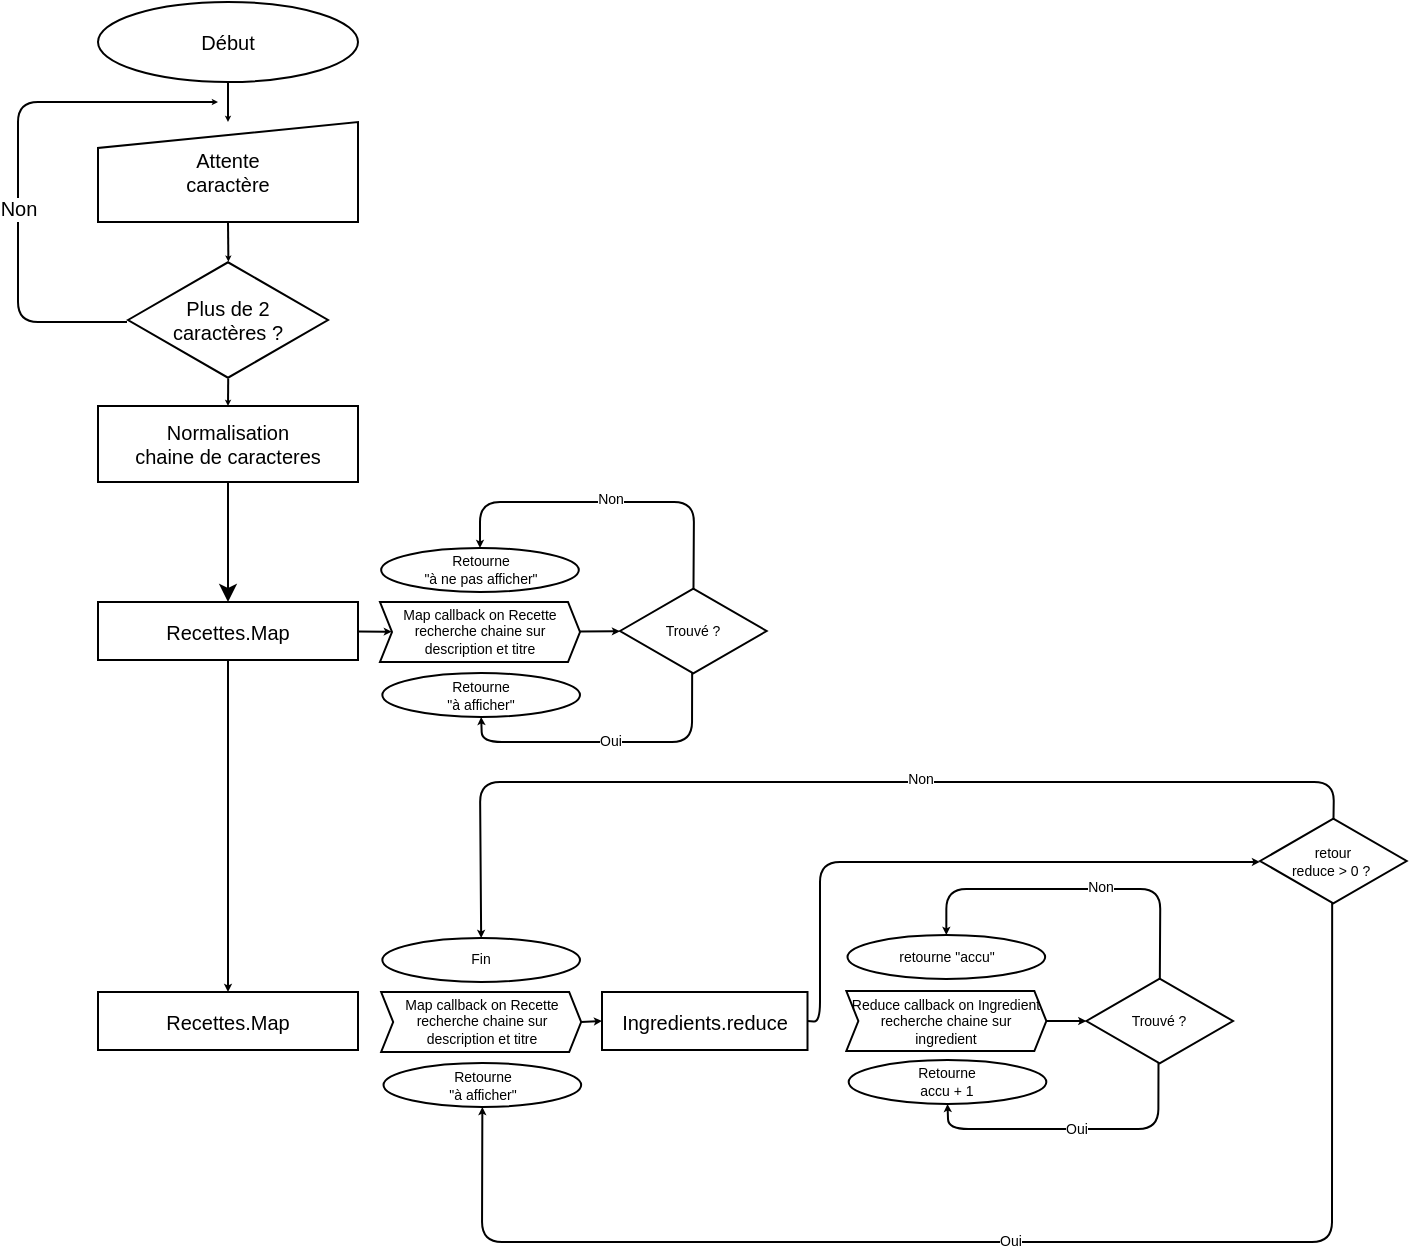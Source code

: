 <mxfile>
    <diagram id="Gi8FVHXBFIGFY0iMYfnc" name="Page-1">
        <mxGraphModel dx="180" dy="208" grid="1" gridSize="10" guides="1" tooltips="1" connect="1" arrows="1" fold="1" page="1" pageScale="1" pageWidth="827" pageHeight="1169" math="0" shadow="0">
            <root>
                <mxCell id="0"/>
                <mxCell id="1" parent="0"/>
                <mxCell id="2" value="Début" style="ellipse;whiteSpace=wrap;html=1;fontSize=10;" parent="1" vertex="1">
                    <mxGeometry x="139" y="20" width="130" height="40" as="geometry"/>
                </mxCell>
                <mxCell id="8" value="Attente&lt;br&gt;caractère" style="shape=manualInput;whiteSpace=wrap;html=1;size=13;fontSize=10;" parent="1" vertex="1">
                    <mxGeometry x="139" y="80" width="130" height="50" as="geometry"/>
                </mxCell>
                <mxCell id="9" value="Plus de 2&lt;br style=&quot;font-size: 10px&quot;&gt;caractères ?" style="html=1;whiteSpace=wrap;aspect=fixed;shape=isoRectangle;fontSize=10;" parent="1" vertex="1">
                    <mxGeometry x="154" y="149" width="100" height="60" as="geometry"/>
                </mxCell>
                <mxCell id="11" value="" style="endArrow=classic;html=1;exitX=0.5;exitY=1;exitDx=0;exitDy=0;exitPerimeter=0;endSize=0;entryX=0.502;entryY=0.014;entryDx=0;entryDy=0;entryPerimeter=0;" parent="1" source="8" target="9" edge="1">
                    <mxGeometry width="50" height="50" relative="1" as="geometry">
                        <mxPoint x="199" y="200" as="sourcePoint"/>
                        <mxPoint x="219" y="150" as="targetPoint"/>
                    </mxGeometry>
                </mxCell>
                <mxCell id="13" value="" style="endArrow=classic;html=1;exitX=-0.005;exitY=0.517;exitDx=0;exitDy=0;exitPerimeter=0;endSize=0;" parent="1" source="9" edge="1">
                    <mxGeometry relative="1" as="geometry">
                        <mxPoint x="119" y="170" as="sourcePoint"/>
                        <mxPoint x="199" y="70" as="targetPoint"/>
                        <Array as="points">
                            <mxPoint x="99" y="180"/>
                            <mxPoint x="99" y="70"/>
                        </Array>
                    </mxGeometry>
                </mxCell>
                <mxCell id="14" value="Non" style="edgeLabel;resizable=0;html=1;align=center;verticalAlign=middle;fontSize=10;" parent="13" connectable="0" vertex="1">
                    <mxGeometry relative="1" as="geometry">
                        <mxPoint y="21" as="offset"/>
                    </mxGeometry>
                </mxCell>
                <mxCell id="17" value="" style="endArrow=classic;html=1;exitX=0.5;exitY=1;exitDx=0;exitDy=0;endSize=0;entryX=0.5;entryY=0;entryDx=0;entryDy=0;" parent="1" source="2" target="8" edge="1">
                    <mxGeometry width="50" height="50" relative="1" as="geometry">
                        <mxPoint x="218.86" y="60" as="sourcePoint"/>
                        <mxPoint x="219" y="70" as="targetPoint"/>
                    </mxGeometry>
                </mxCell>
                <mxCell id="132" value="" style="edgeStyle=none;html=1;" edge="1" parent="1" source="24" target="96">
                    <mxGeometry relative="1" as="geometry"/>
                </mxCell>
                <UserObject label="Normalisation&lt;br style=&quot;font-size: 10px;&quot;&gt;chaine de caracteres" treeRoot="1" id="24">
                    <mxCell style="whiteSpace=wrap;html=1;align=center;treeFolding=1;treeMoving=1;newEdgeStyle={&quot;edgeStyle&quot;:&quot;elbowEdgeStyle&quot;,&quot;startArrow&quot;:&quot;none&quot;,&quot;endArrow&quot;:&quot;none&quot;};fontSize=10;" parent="1" vertex="1">
                        <mxGeometry x="139" y="222" width="130" height="38" as="geometry"/>
                    </mxCell>
                </UserObject>
                <mxCell id="25" value="" style="endArrow=classic;html=1;exitX=0.501;exitY=0.989;exitDx=0;exitDy=0;exitPerimeter=0;entryX=0.5;entryY=0;entryDx=0;entryDy=0;endSize=0;" parent="1" source="9" target="24" edge="1">
                    <mxGeometry width="50" height="50" relative="1" as="geometry">
                        <mxPoint x="228.86" y="70" as="sourcePoint"/>
                        <mxPoint x="229.56" y="96.25" as="targetPoint"/>
                    </mxGeometry>
                </mxCell>
                <mxCell id="100" value="" style="edgeStyle=none;html=1;fontSize=7;endSize=1;" parent="1" source="96" target="97" edge="1">
                    <mxGeometry relative="1" as="geometry"/>
                </mxCell>
                <mxCell id="122" value="" style="edgeStyle=none;html=1;fontSize=7;endSize=1;" parent="1" source="96" target="109" edge="1">
                    <mxGeometry relative="1" as="geometry"/>
                </mxCell>
                <UserObject label="Recettes.Map" treeRoot="1" id="96">
                    <mxCell style="whiteSpace=wrap;html=1;align=center;treeFolding=1;treeMoving=1;newEdgeStyle={&quot;edgeStyle&quot;:&quot;elbowEdgeStyle&quot;,&quot;startArrow&quot;:&quot;none&quot;,&quot;endArrow&quot;:&quot;none&quot;};fontSize=10;" parent="1" vertex="1">
                        <mxGeometry x="139" y="320" width="130" height="29" as="geometry"/>
                    </mxCell>
                </UserObject>
                <mxCell id="99" value="" style="edgeStyle=none;html=1;fontSize=7;endSize=1;" parent="1" source="97" target="98" edge="1">
                    <mxGeometry relative="1" as="geometry"/>
                </mxCell>
                <mxCell id="97" value="Map callback on Recette&lt;br style=&quot;font-size: 7px&quot;&gt;recherche chaine sur description et titre" style="shape=step;perimeter=stepPerimeter;whiteSpace=wrap;html=1;fixedSize=1;size=6;fontSize=7;" parent="1" vertex="1">
                    <mxGeometry x="280" y="320" width="100" height="30" as="geometry"/>
                </mxCell>
                <mxCell id="108" value="Oui" style="edgeStyle=none;html=1;fontSize=7;endSize=1;exitX=0.492;exitY=0.945;exitDx=0;exitDy=0;exitPerimeter=0;entryX=0.5;entryY=1;entryDx=0;entryDy=0;" parent="1" source="98" target="106" edge="1">
                    <mxGeometry relative="1" as="geometry">
                        <mxPoint x="480" y="346" as="targetPoint"/>
                        <Array as="points">
                            <mxPoint x="436" y="390"/>
                            <mxPoint x="331" y="390"/>
                        </Array>
                    </mxGeometry>
                </mxCell>
                <mxCell id="98" value="Trouvé ?" style="html=1;whiteSpace=wrap;aspect=fixed;shape=isoRectangle;fontSize=7;verticalAlign=middle;" parent="1" vertex="1">
                    <mxGeometry x="400" y="312.5" width="73.33" height="44" as="geometry"/>
                </mxCell>
                <mxCell id="101" value="Retourne&lt;br&gt;&quot;à ne pas afficher&quot;" style="ellipse;whiteSpace=wrap;html=1;fontSize=7;" parent="1" vertex="1">
                    <mxGeometry x="280.58" y="293" width="98.83" height="22" as="geometry"/>
                </mxCell>
                <mxCell id="103" value="" style="edgeStyle=none;html=1;fontSize=7;endSize=1;exitX=0.501;exitY=0.034;exitDx=0;exitDy=0;exitPerimeter=0;entryX=0.5;entryY=0;entryDx=0;entryDy=0;" parent="1" source="98" target="101" edge="1">
                    <mxGeometry relative="1" as="geometry">
                        <mxPoint x="435.858" y="312.896" as="sourcePoint"/>
                        <mxPoint x="440" y="310" as="targetPoint"/>
                        <Array as="points">
                            <mxPoint x="437" y="270"/>
                            <mxPoint x="330" y="270"/>
                        </Array>
                    </mxGeometry>
                </mxCell>
                <mxCell id="104" value="Non" style="edgeLabel;html=1;align=center;verticalAlign=middle;resizable=0;points=[];fontSize=7;" parent="103" vertex="1" connectable="0">
                    <mxGeometry x="-0.135" y="-1" relative="1" as="geometry">
                        <mxPoint x="-11" as="offset"/>
                    </mxGeometry>
                </mxCell>
                <mxCell id="106" value="Retourne&lt;br&gt;&quot;à afficher&quot;" style="ellipse;whiteSpace=wrap;html=1;fontSize=7;" parent="1" vertex="1">
                    <mxGeometry x="281.17" y="355.5" width="98.83" height="22" as="geometry"/>
                </mxCell>
                <UserObject label="Recettes.Map" treeRoot="1" id="109">
                    <mxCell style="whiteSpace=wrap;html=1;align=center;treeFolding=1;treeMoving=1;newEdgeStyle={&quot;edgeStyle&quot;:&quot;elbowEdgeStyle&quot;,&quot;startArrow&quot;:&quot;none&quot;,&quot;endArrow&quot;:&quot;none&quot;};fontSize=10;" parent="1" vertex="1">
                        <mxGeometry x="139" y="515" width="130" height="29" as="geometry"/>
                    </mxCell>
                </UserObject>
                <mxCell id="110" value="Map callback on Recette&lt;br style=&quot;font-size: 7px&quot;&gt;recherche chaine sur description et titre" style="shape=step;perimeter=stepPerimeter;whiteSpace=wrap;html=1;fixedSize=1;size=6;fontSize=7;" parent="1" vertex="1">
                    <mxGeometry x="280.58" y="515" width="100" height="30" as="geometry"/>
                </mxCell>
                <mxCell id="131" value="" style="edgeStyle=none;html=1;fontSize=7;endSize=1;exitX=1;exitY=0.5;exitDx=0;exitDy=0;entryX=0;entryY=0.511;entryDx=0;entryDy=0;entryPerimeter=0;" parent="1" source="112" target="124" edge="1">
                    <mxGeometry relative="1" as="geometry">
                        <Array as="points">
                            <mxPoint x="500" y="530"/>
                            <mxPoint x="500" y="450"/>
                        </Array>
                    </mxGeometry>
                </mxCell>
                <UserObject label="Ingredients.reduce" treeRoot="1" id="112">
                    <mxCell style="whiteSpace=wrap;html=1;align=center;treeFolding=1;treeMoving=1;newEdgeStyle={&quot;edgeStyle&quot;:&quot;elbowEdgeStyle&quot;,&quot;startArrow&quot;:&quot;none&quot;,&quot;endArrow&quot;:&quot;none&quot;};fontSize=10;" parent="1" vertex="1">
                        <mxGeometry x="391.0" y="515" width="102.75" height="29" as="geometry"/>
                    </mxCell>
                </UserObject>
                <mxCell id="114" value="" style="edgeStyle=none;html=1;fontSize=7;endSize=1;exitX=1;exitY=0.5;exitDx=0;exitDy=0;" parent="1" source="115" target="117" edge="1">
                    <mxGeometry relative="1" as="geometry"/>
                </mxCell>
                <mxCell id="115" value="Reduce callback on Ingredient&lt;br style=&quot;font-size: 7px&quot;&gt;recherche chaine sur ingredient" style="shape=step;perimeter=stepPerimeter;whiteSpace=wrap;html=1;fixedSize=1;size=6;fontSize=7;" parent="1" vertex="1">
                    <mxGeometry x="513.17" y="514.5" width="100" height="30" as="geometry"/>
                </mxCell>
                <mxCell id="116" value="Oui" style="edgeStyle=none;html=1;fontSize=7;endSize=1;exitX=0.492;exitY=0.945;exitDx=0;exitDy=0;exitPerimeter=0;entryX=0.5;entryY=1;entryDx=0;entryDy=0;" parent="1" source="117" target="121" edge="1">
                    <mxGeometry relative="1" as="geometry">
                        <mxPoint x="713.17" y="539.5" as="targetPoint"/>
                        <Array as="points">
                            <mxPoint x="669.17" y="583.5"/>
                            <mxPoint x="564.17" y="583.5"/>
                        </Array>
                    </mxGeometry>
                </mxCell>
                <mxCell id="117" value="Trouvé ?" style="html=1;whiteSpace=wrap;aspect=fixed;shape=isoRectangle;fontSize=7;verticalAlign=middle;" parent="1" vertex="1">
                    <mxGeometry x="633.17" y="507.5" width="73.33" height="44" as="geometry"/>
                </mxCell>
                <mxCell id="118" value="retourne &quot;accu&quot;" style="ellipse;whiteSpace=wrap;html=1;fontSize=7;" parent="1" vertex="1">
                    <mxGeometry x="513.75" y="486.5" width="98.83" height="22" as="geometry"/>
                </mxCell>
                <mxCell id="119" value="" style="edgeStyle=none;html=1;fontSize=7;endSize=1;exitX=0.501;exitY=0.034;exitDx=0;exitDy=0;exitPerimeter=0;entryX=0.5;entryY=0;entryDx=0;entryDy=0;" parent="1" source="117" target="118" edge="1">
                    <mxGeometry relative="1" as="geometry">
                        <mxPoint x="669.028" y="506.396" as="sourcePoint"/>
                        <mxPoint x="673.17" y="503.5" as="targetPoint"/>
                        <Array as="points">
                            <mxPoint x="670.17" y="463.5"/>
                            <mxPoint x="563.17" y="463.5"/>
                        </Array>
                    </mxGeometry>
                </mxCell>
                <mxCell id="120" value="Non" style="edgeLabel;html=1;align=center;verticalAlign=middle;resizable=0;points=[];fontSize=7;" parent="119" vertex="1" connectable="0">
                    <mxGeometry x="-0.135" y="-1" relative="1" as="geometry">
                        <mxPoint as="offset"/>
                    </mxGeometry>
                </mxCell>
                <mxCell id="121" value="Retourne&lt;br&gt;accu + 1" style="ellipse;whiteSpace=wrap;html=1;fontSize=7;" parent="1" vertex="1">
                    <mxGeometry x="514.34" y="549" width="98.83" height="22" as="geometry"/>
                </mxCell>
                <mxCell id="123" value="Oui" style="edgeStyle=none;html=1;fontSize=7;endSize=1;exitX=0.492;exitY=0.945;exitDx=0;exitDy=0;exitPerimeter=0;entryX=0.5;entryY=1;entryDx=0;entryDy=0;" parent="1" source="124" target="128" edge="1">
                    <mxGeometry relative="1" as="geometry">
                        <mxPoint x="480.59" y="541" as="targetPoint"/>
                        <Array as="points">
                            <mxPoint x="756" y="640"/>
                            <mxPoint x="331" y="640"/>
                        </Array>
                    </mxGeometry>
                </mxCell>
                <mxCell id="124" value="retour &lt;br&gt;reduce &amp;gt; 0 ?&amp;nbsp;" style="html=1;whiteSpace=wrap;aspect=fixed;shape=isoRectangle;fontSize=7;verticalAlign=middle;" parent="1" vertex="1">
                    <mxGeometry x="720.0" y="427.5" width="73.33" height="44" as="geometry"/>
                </mxCell>
                <mxCell id="125" value="Fin" style="ellipse;whiteSpace=wrap;html=1;fontSize=7;" parent="1" vertex="1">
                    <mxGeometry x="281.17" y="488" width="98.83" height="22" as="geometry"/>
                </mxCell>
                <mxCell id="126" value="" style="edgeStyle=none;html=1;fontSize=7;endSize=1;exitX=0.501;exitY=0.034;exitDx=0;exitDy=0;exitPerimeter=0;entryX=0.5;entryY=0;entryDx=0;entryDy=0;" parent="1" source="124" target="125" edge="1">
                    <mxGeometry relative="1" as="geometry">
                        <mxPoint x="436.448" y="507.896" as="sourcePoint"/>
                        <mxPoint x="440.59" y="505" as="targetPoint"/>
                        <Array as="points">
                            <mxPoint x="757" y="410"/>
                            <mxPoint x="330" y="410"/>
                        </Array>
                    </mxGeometry>
                </mxCell>
                <mxCell id="127" value="Non" style="edgeLabel;html=1;align=center;verticalAlign=middle;resizable=0;points=[];fontSize=7;" parent="126" vertex="1" connectable="0">
                    <mxGeometry x="-0.135" y="-1" relative="1" as="geometry">
                        <mxPoint as="offset"/>
                    </mxGeometry>
                </mxCell>
                <mxCell id="128" value="Retourne&lt;br&gt;&quot;à afficher&quot;" style="ellipse;whiteSpace=wrap;html=1;fontSize=7;" parent="1" vertex="1">
                    <mxGeometry x="281.76" y="550.5" width="98.83" height="22" as="geometry"/>
                </mxCell>
                <mxCell id="130" value="" style="edgeStyle=none;html=1;fontSize=7;endSize=1;exitX=1;exitY=0.5;exitDx=0;exitDy=0;entryX=0;entryY=0.5;entryDx=0;entryDy=0;" parent="1" source="110" target="112" edge="1">
                    <mxGeometry relative="1" as="geometry">
                        <mxPoint x="549.906" y="725.766" as="sourcePoint"/>
                        <mxPoint x="570" y="725.672" as="targetPoint"/>
                        <Array as="points"/>
                    </mxGeometry>
                </mxCell>
            </root>
        </mxGraphModel>
    </diagram>
</mxfile>